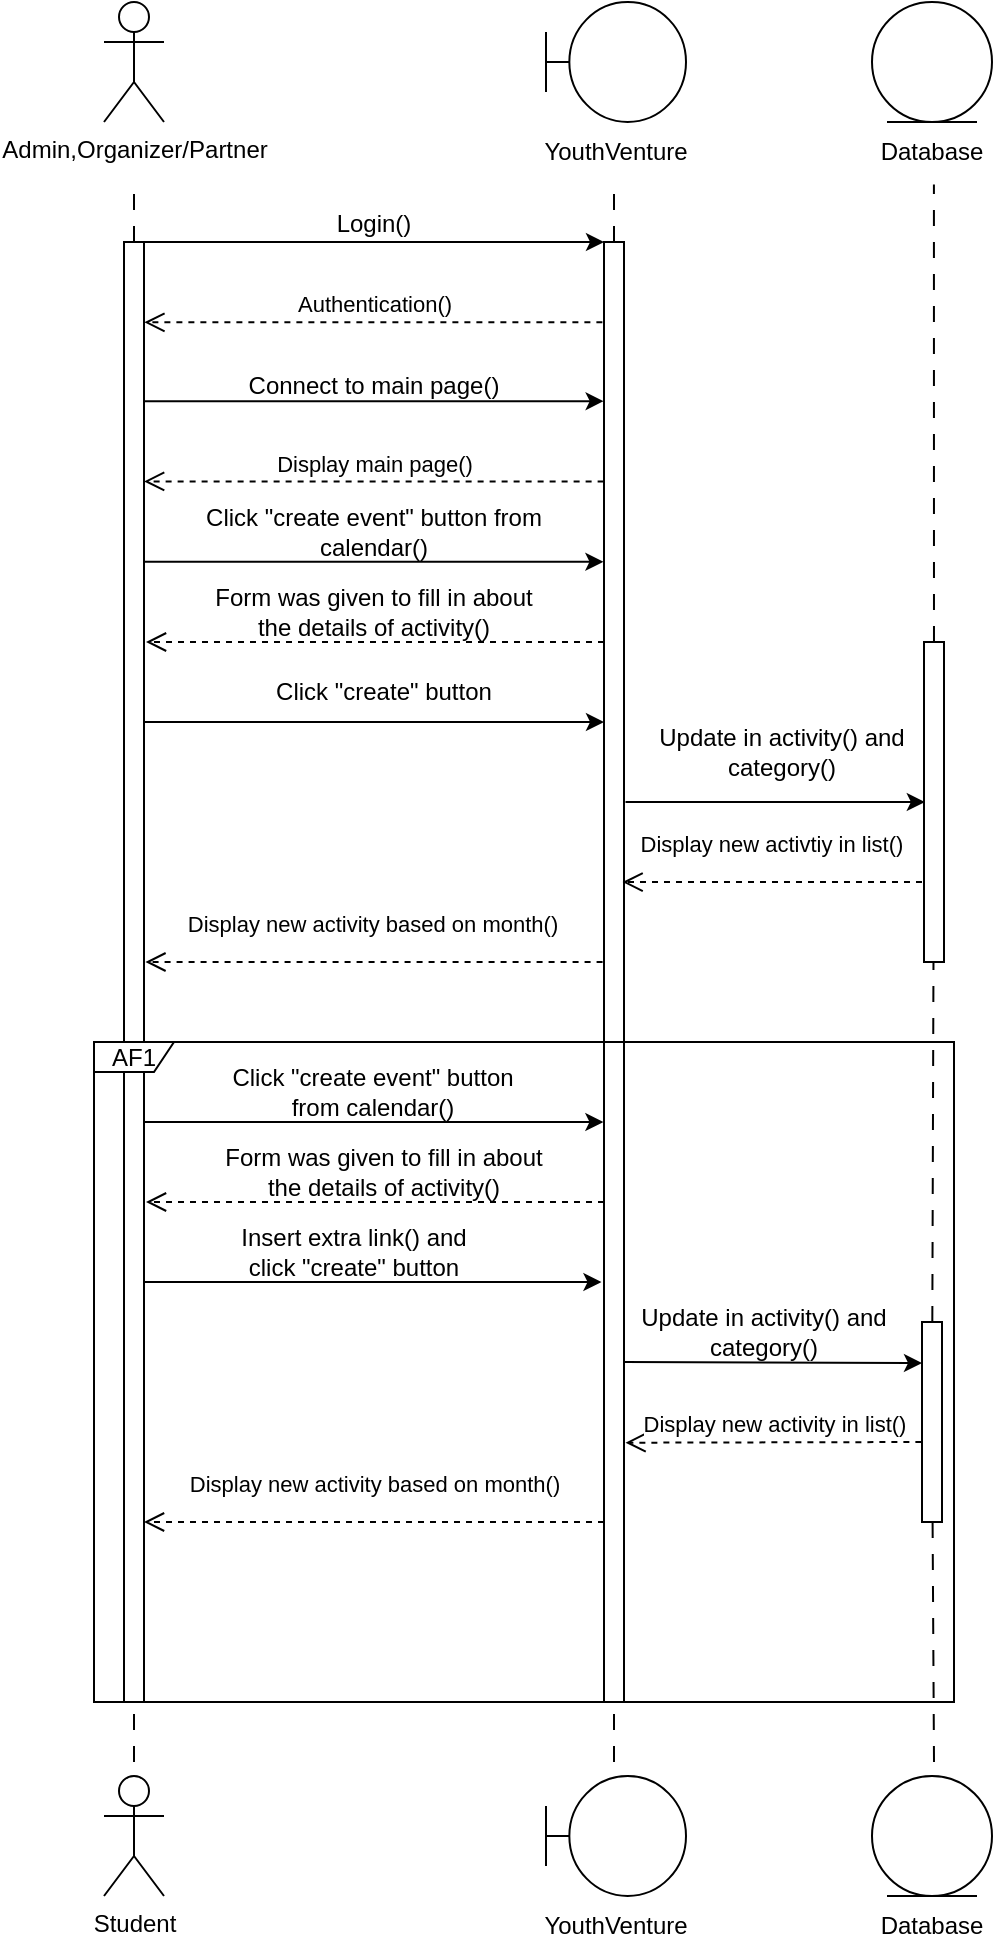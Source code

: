 <mxfile version="22.1.3" type="github">
  <diagram name="Page-1" id="J7j7B-c2FwXUvO951Rl7">
    <mxGraphModel dx="1050" dy="574" grid="1" gridSize="10" guides="1" tooltips="1" connect="1" arrows="1" fold="1" page="1" pageScale="1" pageWidth="850" pageHeight="1100" math="0" shadow="0">
      <root>
        <mxCell id="0" />
        <mxCell id="1" parent="0" />
        <mxCell id="KXjiVAIvMRZ552SahkC5-2" value="Admin,Organizer/Partner" style="shape=umlActor;verticalLabelPosition=bottom;verticalAlign=top;html=1;" parent="1" vertex="1">
          <mxGeometry x="65" y="80" width="30" height="60" as="geometry" />
        </mxCell>
        <mxCell id="KXjiVAIvMRZ552SahkC5-6" value="" style="group" parent="1" vertex="1" connectable="0">
          <mxGeometry x="286" y="80" width="70" height="90" as="geometry" />
        </mxCell>
        <mxCell id="KXjiVAIvMRZ552SahkC5-4" value="" style="shape=umlBoundary;whiteSpace=wrap;html=1;" parent="KXjiVAIvMRZ552SahkC5-6" vertex="1">
          <mxGeometry width="70" height="60" as="geometry" />
        </mxCell>
        <mxCell id="KXjiVAIvMRZ552SahkC5-5" value="YouthVenture" style="text;html=1;strokeColor=none;fillColor=none;align=center;verticalAlign=middle;whiteSpace=wrap;rounded=0;" parent="KXjiVAIvMRZ552SahkC5-6" vertex="1">
          <mxGeometry x="5" y="60" width="60" height="30" as="geometry" />
        </mxCell>
        <mxCell id="KXjiVAIvMRZ552SahkC5-7" value="" style="ellipse;shape=umlEntity;whiteSpace=wrap;html=1;" parent="1" vertex="1">
          <mxGeometry x="449" y="80" width="60" height="60" as="geometry" />
        </mxCell>
        <mxCell id="KXjiVAIvMRZ552SahkC5-8" value="Database" style="text;html=1;strokeColor=none;fillColor=none;align=center;verticalAlign=middle;whiteSpace=wrap;rounded=0;" parent="1" vertex="1">
          <mxGeometry x="449" y="140" width="60" height="30" as="geometry" />
        </mxCell>
        <mxCell id="KXjiVAIvMRZ552SahkC5-9" value="" style="endArrow=none;dashed=1;html=1;rounded=0;strokeWidth=1;dashPattern=8 8;" parent="1" source="KXjiVAIvMRZ552SahkC5-14" edge="1">
          <mxGeometry width="50" height="50" relative="1" as="geometry">
            <mxPoint x="79.5" y="670" as="sourcePoint" />
            <mxPoint x="80" y="170" as="targetPoint" />
          </mxGeometry>
        </mxCell>
        <mxCell id="KXjiVAIvMRZ552SahkC5-11" value="" style="endArrow=none;dashed=1;html=1;rounded=0;strokeWidth=1;dashPattern=8 8;" parent="1" source="KXjiVAIvMRZ552SahkC5-16" edge="1">
          <mxGeometry width="50" height="50" relative="1" as="geometry">
            <mxPoint x="320.74" y="670" as="sourcePoint" />
            <mxPoint x="320" y="170" as="targetPoint" />
          </mxGeometry>
        </mxCell>
        <mxCell id="KXjiVAIvMRZ552SahkC5-12" value="" style="endArrow=none;dashed=1;html=1;rounded=0;strokeWidth=1;dashPattern=8 8;entryX=0.516;entryY=1.043;entryDx=0;entryDy=0;entryPerimeter=0;" parent="1" source="KXjiVAIvMRZ552SahkC5-31" target="KXjiVAIvMRZ552SahkC5-8" edge="1">
          <mxGeometry width="50" height="50" relative="1" as="geometry">
            <mxPoint x="478.74" y="670" as="sourcePoint" />
            <mxPoint x="478.74" y="170" as="targetPoint" />
          </mxGeometry>
        </mxCell>
        <mxCell id="KXjiVAIvMRZ552SahkC5-15" value="" style="endArrow=none;dashed=1;html=1;rounded=0;strokeWidth=1;dashPattern=8 8;" parent="1" target="KXjiVAIvMRZ552SahkC5-14" edge="1">
          <mxGeometry width="50" height="50" relative="1" as="geometry">
            <mxPoint x="80" y="960" as="sourcePoint" />
            <mxPoint x="79.5" y="170" as="targetPoint" />
          </mxGeometry>
        </mxCell>
        <mxCell id="KXjiVAIvMRZ552SahkC5-14" value="" style="rounded=0;whiteSpace=wrap;html=1;" parent="1" vertex="1">
          <mxGeometry x="75" y="200" width="10" height="730" as="geometry" />
        </mxCell>
        <mxCell id="KXjiVAIvMRZ552SahkC5-17" value="" style="endArrow=none;dashed=1;html=1;rounded=0;strokeWidth=1;dashPattern=8 8;" parent="1" target="KXjiVAIvMRZ552SahkC5-16" edge="1">
          <mxGeometry width="50" height="50" relative="1" as="geometry">
            <mxPoint x="320" y="960" as="sourcePoint" />
            <mxPoint x="320.74" y="170" as="targetPoint" />
          </mxGeometry>
        </mxCell>
        <mxCell id="KXjiVAIvMRZ552SahkC5-16" value="" style="rounded=0;whiteSpace=wrap;html=1;" parent="1" vertex="1">
          <mxGeometry x="315" y="200" width="10" height="730" as="geometry" />
        </mxCell>
        <mxCell id="KXjiVAIvMRZ552SahkC5-19" value="" style="endArrow=classic;html=1;rounded=0;exitX=1;exitY=0;exitDx=0;exitDy=0;entryX=0;entryY=0;entryDx=0;entryDy=0;" parent="1" source="KXjiVAIvMRZ552SahkC5-14" target="KXjiVAIvMRZ552SahkC5-16" edge="1">
          <mxGeometry width="50" height="50" relative="1" as="geometry">
            <mxPoint x="270" y="390" as="sourcePoint" />
            <mxPoint x="320" y="340" as="targetPoint" />
          </mxGeometry>
        </mxCell>
        <mxCell id="KXjiVAIvMRZ552SahkC5-20" value="Login()" style="text;html=1;strokeColor=none;fillColor=none;align=center;verticalAlign=middle;whiteSpace=wrap;rounded=0;" parent="1" vertex="1">
          <mxGeometry x="170" y="176" width="60" height="30" as="geometry" />
        </mxCell>
        <mxCell id="KXjiVAIvMRZ552SahkC5-25" value="Authentication()" style="html=1;verticalAlign=bottom;endArrow=open;dashed=1;endSize=8;curved=0;rounded=0;entryX=1.019;entryY=0.055;entryDx=0;entryDy=0;entryPerimeter=0;movable=1;resizable=1;rotatable=1;deletable=1;editable=1;locked=0;connectable=1;exitX=-0.081;exitY=0.055;exitDx=0;exitDy=0;exitPerimeter=0;" parent="1" source="KXjiVAIvMRZ552SahkC5-16" target="KXjiVAIvMRZ552SahkC5-14" edge="1">
          <mxGeometry x="-0.002" relative="1" as="geometry">
            <mxPoint x="101.08" y="240.04" as="targetPoint" />
            <mxPoint x="271" y="240" as="sourcePoint" />
            <mxPoint as="offset" />
          </mxGeometry>
        </mxCell>
        <mxCell id="KXjiVAIvMRZ552SahkC5-26" value="" style="endArrow=classic;html=1;rounded=0;exitX=1.019;exitY=0.109;exitDx=0;exitDy=0;exitPerimeter=0;movable=1;resizable=1;rotatable=1;deletable=1;editable=1;locked=0;connectable=1;entryX=-0.019;entryY=0.109;entryDx=0;entryDy=0;entryPerimeter=0;" parent="1" source="KXjiVAIvMRZ552SahkC5-14" target="KXjiVAIvMRZ552SahkC5-16" edge="1">
          <mxGeometry width="50" height="50" relative="1" as="geometry">
            <mxPoint x="100.56" y="280.08" as="sourcePoint" />
            <mxPoint x="271" y="280" as="targetPoint" />
          </mxGeometry>
        </mxCell>
        <mxCell id="KXjiVAIvMRZ552SahkC5-27" value="Connect to main page()" style="text;html=1;strokeColor=none;fillColor=none;align=center;verticalAlign=middle;whiteSpace=wrap;rounded=0;movable=1;resizable=1;rotatable=1;deletable=1;editable=1;locked=0;connectable=1;" parent="1" vertex="1">
          <mxGeometry x="130" y="257" width="140" height="30" as="geometry" />
        </mxCell>
        <mxCell id="KXjiVAIvMRZ552SahkC5-28" value="Display main page()" style="html=1;verticalAlign=bottom;endArrow=open;dashed=1;endSize=8;curved=0;rounded=0;entryX=1.004;entryY=0.164;entryDx=0;entryDy=0;entryPerimeter=0;movable=1;resizable=1;rotatable=1;deletable=1;editable=1;locked=0;connectable=1;exitX=-0.019;exitY=0.164;exitDx=0;exitDy=0;exitPerimeter=0;" parent="1" source="KXjiVAIvMRZ552SahkC5-16" target="KXjiVAIvMRZ552SahkC5-14" edge="1">
          <mxGeometry relative="1" as="geometry">
            <mxPoint x="101.63" y="319.68" as="targetPoint" />
            <mxPoint x="271" y="320" as="sourcePoint" />
          </mxGeometry>
        </mxCell>
        <mxCell id="KXjiVAIvMRZ552SahkC5-29" value="" style="endArrow=classic;html=1;rounded=0;exitX=0.997;exitY=0.219;exitDx=0;exitDy=0;entryX=-0.029;entryY=0.219;entryDx=0;entryDy=0;exitPerimeter=0;entryPerimeter=0;movable=1;resizable=1;rotatable=1;deletable=1;editable=1;locked=0;connectable=1;" parent="1" source="KXjiVAIvMRZ552SahkC5-14" target="KXjiVAIvMRZ552SahkC5-16" edge="1">
          <mxGeometry width="50" height="50" relative="1" as="geometry">
            <mxPoint x="102" y="360" as="sourcePoint" />
            <mxPoint x="277.26" y="359.72" as="targetPoint" />
          </mxGeometry>
        </mxCell>
        <mxCell id="KXjiVAIvMRZ552SahkC5-30" value="Click &quot;create event&quot; button from calendar()" style="text;html=1;strokeColor=none;fillColor=none;align=center;verticalAlign=middle;whiteSpace=wrap;rounded=0;movable=1;resizable=1;rotatable=1;deletable=1;editable=1;locked=0;connectable=1;" parent="1" vertex="1">
          <mxGeometry x="90" y="330" width="220" height="30" as="geometry" />
        </mxCell>
        <mxCell id="KXjiVAIvMRZ552SahkC5-32" value="" style="endArrow=none;dashed=1;html=1;rounded=0;strokeWidth=1;dashPattern=8 8;" parent="1" source="KXjiVAIvMRZ552SahkC5-58" target="KXjiVAIvMRZ552SahkC5-31" edge="1">
          <mxGeometry width="50" height="50" relative="1" as="geometry">
            <mxPoint x="480" y="960" as="sourcePoint" />
            <mxPoint x="478.74" y="170" as="targetPoint" />
          </mxGeometry>
        </mxCell>
        <mxCell id="KXjiVAIvMRZ552SahkC5-31" value="" style="rounded=0;whiteSpace=wrap;html=1;" parent="1" vertex="1">
          <mxGeometry x="475" y="400" width="10" height="160" as="geometry" />
        </mxCell>
        <mxCell id="KXjiVAIvMRZ552SahkC5-33" value="" style="endArrow=classic;html=1;rounded=0;entryX=0;entryY=0;entryDx=0;entryDy=0;exitX=1.034;exitY=0.274;exitDx=0;exitDy=0;exitPerimeter=0;" parent="1" edge="1">
          <mxGeometry width="50" height="50" relative="1" as="geometry">
            <mxPoint x="325.76" y="480.02" as="sourcePoint" />
            <mxPoint x="475.42" y="480.0" as="targetPoint" />
          </mxGeometry>
        </mxCell>
        <mxCell id="KXjiVAIvMRZ552SahkC5-34" value="Update in activity() and category()" style="text;html=1;strokeColor=none;fillColor=none;align=center;verticalAlign=middle;whiteSpace=wrap;rounded=0;" parent="1" vertex="1">
          <mxGeometry x="334" y="440" width="140" height="30" as="geometry" />
        </mxCell>
        <mxCell id="KXjiVAIvMRZ552SahkC5-42" value="Display new activtiy in list()&amp;nbsp;" style="html=1;verticalAlign=bottom;endArrow=open;dashed=1;endSize=8;curved=0;rounded=0;exitX=0;exitY=1;exitDx=0;exitDy=0;entryX=1.028;entryY=0.548;entryDx=0;entryDy=0;entryPerimeter=0;" parent="1" edge="1">
          <mxGeometry x="-0.011" y="-10" relative="1" as="geometry">
            <mxPoint x="324.28" y="520.04" as="targetPoint" />
            <mxPoint x="474" y="520.0" as="sourcePoint" />
            <mxPoint as="offset" />
          </mxGeometry>
        </mxCell>
        <mxCell id="KXjiVAIvMRZ552SahkC5-43" value="Display new activity based on month()" style="html=1;verticalAlign=bottom;endArrow=open;dashed=1;endSize=8;curved=0;rounded=0;entryX=1.124;entryY=0.603;entryDx=0;entryDy=0;entryPerimeter=0;movable=1;resizable=1;rotatable=1;deletable=1;editable=1;locked=0;connectable=1;exitX=-0.018;exitY=0.603;exitDx=0;exitDy=0;exitPerimeter=0;" parent="1" edge="1">
          <mxGeometry x="0.006" y="-10" relative="1" as="geometry">
            <mxPoint x="85.71" y="560" as="targetPoint" />
            <mxPoint x="314.29" y="560" as="sourcePoint" />
            <mxPoint as="offset" />
          </mxGeometry>
        </mxCell>
        <mxCell id="KXjiVAIvMRZ552SahkC5-45" value="" style="endArrow=classic;html=1;rounded=0;exitX=1.02;exitY=0.712;exitDx=0;exitDy=0;exitPerimeter=0;entryX=-0.04;entryY=0.712;entryDx=0;entryDy=0;entryPerimeter=0;movable=1;resizable=1;rotatable=1;deletable=1;editable=1;locked=0;connectable=1;" parent="1" edge="1">
          <mxGeometry width="50" height="50" relative="1" as="geometry">
            <mxPoint x="85.3" y="640" as="sourcePoint" />
            <mxPoint x="314.7" y="640" as="targetPoint" />
          </mxGeometry>
        </mxCell>
        <mxCell id="KXjiVAIvMRZ552SahkC5-46" value="Click &quot;create event&quot; button from calendar()" style="text;html=1;strokeColor=none;fillColor=none;align=center;verticalAlign=middle;whiteSpace=wrap;rounded=0;movable=1;resizable=1;rotatable=1;deletable=1;editable=1;locked=0;connectable=1;" parent="1" vertex="1">
          <mxGeometry x="120.38" y="610" width="159.24" height="30" as="geometry" />
        </mxCell>
        <mxCell id="KXjiVAIvMRZ552SahkC5-47" value="" style="endArrow=classic;html=1;rounded=0;entryX=0;entryY=0;entryDx=0;entryDy=0;movable=1;resizable=1;rotatable=1;deletable=1;editable=1;locked=0;connectable=1;exitX=1;exitY=0.739;exitDx=0;exitDy=0;exitPerimeter=0;" parent="1" edge="1">
          <mxGeometry width="50" height="50" relative="1" as="geometry">
            <mxPoint x="325" y="760" as="sourcePoint" />
            <mxPoint x="474" y="760.53" as="targetPoint" />
          </mxGeometry>
        </mxCell>
        <mxCell id="KXjiVAIvMRZ552SahkC5-48" value="Update in activity() and category()" style="text;html=1;strokeColor=none;fillColor=none;align=center;verticalAlign=middle;whiteSpace=wrap;rounded=0;movable=1;resizable=1;rotatable=1;deletable=1;editable=1;locked=0;connectable=1;" parent="1" vertex="1">
          <mxGeometry x="325" y="730" width="140" height="30" as="geometry" />
        </mxCell>
        <mxCell id="KXjiVAIvMRZ552SahkC5-49" value="Display new activity in list()" style="html=1;verticalAlign=bottom;endArrow=open;dashed=1;endSize=8;curved=0;rounded=0;exitX=0;exitY=0.25;exitDx=0;exitDy=0;entryX=1.107;entryY=0.795;entryDx=0;entryDy=0;entryPerimeter=0;" parent="1" edge="1">
          <mxGeometry relative="1" as="geometry">
            <mxPoint x="325.76" y="800.35" as="targetPoint" />
            <mxPoint x="473.69" y="800" as="sourcePoint" />
          </mxGeometry>
        </mxCell>
        <mxCell id="KXjiVAIvMRZ552SahkC5-51" value="" style="endArrow=classic;html=1;rounded=0;exitX=1.015;exitY=0.877;exitDx=0;exitDy=0;exitPerimeter=0;entryX=-0.112;entryY=0.877;entryDx=0;entryDy=0;entryPerimeter=0;movable=1;resizable=1;rotatable=1;deletable=1;editable=1;locked=0;connectable=1;" parent="1" edge="1">
          <mxGeometry width="50" height="50" relative="1" as="geometry">
            <mxPoint x="85.0" y="720" as="sourcePoint" />
            <mxPoint x="313.73" y="720" as="targetPoint" />
          </mxGeometry>
        </mxCell>
        <mxCell id="KXjiVAIvMRZ552SahkC5-52" value="Insert extra link() and click &quot;create&quot; button" style="text;html=1;strokeColor=none;fillColor=none;align=center;verticalAlign=middle;whiteSpace=wrap;rounded=0;movable=1;resizable=1;rotatable=1;deletable=1;editable=1;locked=0;connectable=1;" parent="1" vertex="1">
          <mxGeometry x="120.38" y="690" width="140" height="30" as="geometry" />
        </mxCell>
        <mxCell id="KXjiVAIvMRZ552SahkC5-57" value="Display new activity based on month()" style="html=1;verticalAlign=bottom;endArrow=open;dashed=1;endSize=8;curved=0;rounded=0;exitX=0;exitY=1;exitDx=0;exitDy=0;entryX=1;entryY=1;entryDx=0;entryDy=0;" parent="1" edge="1">
          <mxGeometry y="-10" relative="1" as="geometry">
            <mxPoint x="85" y="840" as="targetPoint" />
            <mxPoint x="315" y="840.0" as="sourcePoint" />
            <mxPoint as="offset" />
          </mxGeometry>
        </mxCell>
        <mxCell id="KXjiVAIvMRZ552SahkC5-59" value="" style="endArrow=none;dashed=1;html=1;rounded=0;strokeWidth=1;dashPattern=8 8;" parent="1" target="KXjiVAIvMRZ552SahkC5-58" edge="1">
          <mxGeometry width="50" height="50" relative="1" as="geometry">
            <mxPoint x="480" y="960" as="sourcePoint" />
            <mxPoint x="480" y="600" as="targetPoint" />
          </mxGeometry>
        </mxCell>
        <mxCell id="KXjiVAIvMRZ552SahkC5-58" value="" style="rounded=0;whiteSpace=wrap;html=1;" parent="1" vertex="1">
          <mxGeometry x="474" y="740" width="10" height="100" as="geometry" />
        </mxCell>
        <mxCell id="KXjiVAIvMRZ552SahkC5-61" value="AF1" style="shape=umlFrame;whiteSpace=wrap;html=1;pointerEvents=0;width=40;height=15;" parent="1" vertex="1">
          <mxGeometry x="60" y="600" width="430" height="330" as="geometry" />
        </mxCell>
        <mxCell id="KXjiVAIvMRZ552SahkC5-62" value="Student" style="shape=umlActor;verticalLabelPosition=bottom;verticalAlign=top;html=1;" parent="1" vertex="1">
          <mxGeometry x="65" y="967" width="30" height="60" as="geometry" />
        </mxCell>
        <mxCell id="KXjiVAIvMRZ552SahkC5-63" value="" style="group" parent="1" vertex="1" connectable="0">
          <mxGeometry x="286" y="967" width="70" height="90" as="geometry" />
        </mxCell>
        <mxCell id="KXjiVAIvMRZ552SahkC5-64" value="" style="shape=umlBoundary;whiteSpace=wrap;html=1;" parent="KXjiVAIvMRZ552SahkC5-63" vertex="1">
          <mxGeometry width="70" height="60" as="geometry" />
        </mxCell>
        <mxCell id="KXjiVAIvMRZ552SahkC5-65" value="YouthVenture" style="text;html=1;strokeColor=none;fillColor=none;align=center;verticalAlign=middle;whiteSpace=wrap;rounded=0;" parent="KXjiVAIvMRZ552SahkC5-63" vertex="1">
          <mxGeometry x="5" y="60" width="60" height="30" as="geometry" />
        </mxCell>
        <mxCell id="KXjiVAIvMRZ552SahkC5-66" value="" style="ellipse;shape=umlEntity;whiteSpace=wrap;html=1;" parent="1" vertex="1">
          <mxGeometry x="449" y="967" width="60" height="60" as="geometry" />
        </mxCell>
        <mxCell id="KXjiVAIvMRZ552SahkC5-67" value="Database" style="text;html=1;strokeColor=none;fillColor=none;align=center;verticalAlign=middle;whiteSpace=wrap;rounded=0;" parent="1" vertex="1">
          <mxGeometry x="449" y="1027" width="60" height="30" as="geometry" />
        </mxCell>
        <mxCell id="6cDNO66XDWPSfdBEwE4--1" value="" style="html=1;verticalAlign=bottom;endArrow=open;dashed=1;endSize=8;curved=0;rounded=0;exitX=-0.012;exitY=0.383;exitDx=0;exitDy=0;exitPerimeter=0;entryX=1.085;entryY=0.383;entryDx=0;entryDy=0;entryPerimeter=0;movable=1;resizable=1;rotatable=1;deletable=1;editable=1;locked=0;connectable=1;" edge="1" parent="1">
          <mxGeometry x="0.004" y="-10" relative="1" as="geometry">
            <mxPoint x="86" y="400" as="targetPoint" />
            <mxPoint x="315" y="400" as="sourcePoint" />
            <mxPoint as="offset" />
          </mxGeometry>
        </mxCell>
        <mxCell id="6cDNO66XDWPSfdBEwE4--2" value="Form was given to fill in about the details of activity()" style="text;html=1;strokeColor=none;fillColor=none;align=center;verticalAlign=middle;whiteSpace=wrap;rounded=0;" vertex="1" parent="1">
          <mxGeometry x="115" y="370" width="170" height="30" as="geometry" />
        </mxCell>
        <mxCell id="6cDNO66XDWPSfdBEwE4--4" value="Click &quot;create&quot; button" style="text;html=1;strokeColor=none;fillColor=none;align=center;verticalAlign=middle;whiteSpace=wrap;rounded=0;movable=1;resizable=1;rotatable=1;deletable=1;editable=1;locked=0;connectable=1;" vertex="1" parent="1">
          <mxGeometry x="95" y="410" width="220" height="30" as="geometry" />
        </mxCell>
        <mxCell id="6cDNO66XDWPSfdBEwE4--5" value="" style="endArrow=classic;html=1;rounded=0;exitX=1.019;exitY=0.109;exitDx=0;exitDy=0;exitPerimeter=0;movable=1;resizable=1;rotatable=1;deletable=1;editable=1;locked=0;connectable=1;entryX=-0.019;entryY=0.109;entryDx=0;entryDy=0;entryPerimeter=0;" edge="1" parent="1">
          <mxGeometry width="50" height="50" relative="1" as="geometry">
            <mxPoint x="85" y="440" as="sourcePoint" />
            <mxPoint x="315" y="440" as="targetPoint" />
          </mxGeometry>
        </mxCell>
        <mxCell id="6cDNO66XDWPSfdBEwE4--6" value="Form was given to fill in about the details of activity()" style="text;html=1;strokeColor=none;fillColor=none;align=center;verticalAlign=middle;whiteSpace=wrap;rounded=0;" vertex="1" parent="1">
          <mxGeometry x="120" y="650" width="170" height="30" as="geometry" />
        </mxCell>
        <mxCell id="6cDNO66XDWPSfdBEwE4--9" value="" style="html=1;verticalAlign=bottom;endArrow=open;dashed=1;endSize=8;curved=0;rounded=0;exitX=-0.012;exitY=0.383;exitDx=0;exitDy=0;exitPerimeter=0;entryX=1.085;entryY=0.383;entryDx=0;entryDy=0;entryPerimeter=0;movable=1;resizable=1;rotatable=1;deletable=1;editable=1;locked=0;connectable=1;" edge="1" parent="1">
          <mxGeometry x="0.004" y="-10" relative="1" as="geometry">
            <mxPoint x="86" y="680" as="targetPoint" />
            <mxPoint x="315" y="680" as="sourcePoint" />
            <mxPoint as="offset" />
          </mxGeometry>
        </mxCell>
      </root>
    </mxGraphModel>
  </diagram>
</mxfile>
